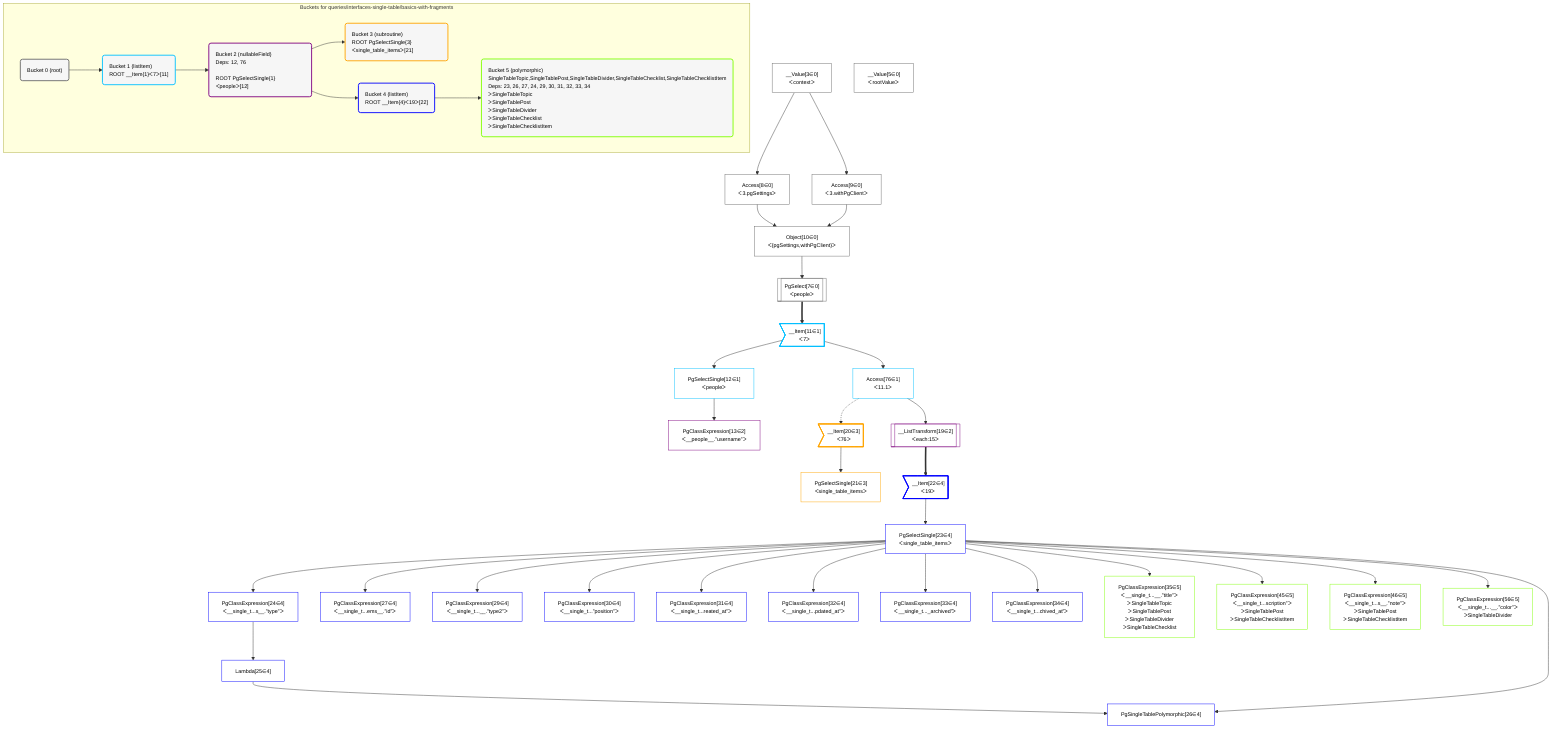 %%{init: {'themeVariables': { 'fontSize': '12px'}}}%%
graph TD
    classDef path fill:#eee,stroke:#000,color:#000
    classDef plan fill:#fff,stroke-width:1px,color:#000
    classDef itemplan fill:#fff,stroke-width:2px,color:#000
    classDef sideeffectplan fill:#f00,stroke-width:2px,color:#000
    classDef bucket fill:#f6f6f6,color:#000,stroke-width:2px,text-align:left


    %% define steps
    __Value3["__Value[3∈0]<br />ᐸcontextᐳ"]:::plan
    __Value5["__Value[5∈0]<br />ᐸrootValueᐳ"]:::plan
    Access8["Access[8∈0]<br />ᐸ3.pgSettingsᐳ"]:::plan
    Access9["Access[9∈0]<br />ᐸ3.withPgClientᐳ"]:::plan
    Object10["Object[10∈0]<br />ᐸ{pgSettings,withPgClient}ᐳ"]:::plan
    PgSelect7[["PgSelect[7∈0]<br />ᐸpeopleᐳ"]]:::plan
    __Item11>"__Item[11∈1]<br />ᐸ7ᐳ"]:::itemplan
    PgSelectSingle12["PgSelectSingle[12∈1]<br />ᐸpeopleᐳ"]:::plan
    PgClassExpression13["PgClassExpression[13∈2]<br />ᐸ__people__.”username”ᐳ"]:::plan
    Access76["Access[76∈1]<br />ᐸ11.1ᐳ"]:::plan
    __ListTransform19[["__ListTransform[19∈2]<br />ᐸeach:15ᐳ"]]:::plan
    __Item20>"__Item[20∈3]<br />ᐸ76ᐳ"]:::itemplan
    PgSelectSingle21["PgSelectSingle[21∈3]<br />ᐸsingle_table_itemsᐳ"]:::plan
    __Item22>"__Item[22∈4]<br />ᐸ19ᐳ"]:::itemplan
    PgSelectSingle23["PgSelectSingle[23∈4]<br />ᐸsingle_table_itemsᐳ"]:::plan
    PgClassExpression24["PgClassExpression[24∈4]<br />ᐸ__single_t...s__.”type”ᐳ"]:::plan
    Lambda25["Lambda[25∈4]"]:::plan
    PgSingleTablePolymorphic26["PgSingleTablePolymorphic[26∈4]"]:::plan
    PgClassExpression27["PgClassExpression[27∈4]<br />ᐸ__single_t...ems__.”id”ᐳ"]:::plan
    PgClassExpression29["PgClassExpression[29∈4]<br />ᐸ__single_t...__.”type2”ᐳ"]:::plan
    PgClassExpression30["PgClassExpression[30∈4]<br />ᐸ__single_t...”position”ᐳ"]:::plan
    PgClassExpression31["PgClassExpression[31∈4]<br />ᐸ__single_t...reated_at”ᐳ"]:::plan
    PgClassExpression32["PgClassExpression[32∈4]<br />ᐸ__single_t...pdated_at”ᐳ"]:::plan
    PgClassExpression33["PgClassExpression[33∈4]<br />ᐸ__single_t..._archived”ᐳ"]:::plan
    PgClassExpression34["PgClassExpression[34∈4]<br />ᐸ__single_t...chived_at”ᐳ"]:::plan
    PgClassExpression35["PgClassExpression[35∈5]<br />ᐸ__single_t...__.”title”ᐳ<br />ᐳSingleTableTopic<br />ᐳSingleTablePost<br />ᐳSingleTableDivider<br />ᐳSingleTableChecklist"]:::plan
    PgClassExpression45["PgClassExpression[45∈5]<br />ᐸ__single_t...scription”ᐳ<br />ᐳSingleTablePost<br />ᐳSingleTableChecklistItem"]:::plan
    PgClassExpression46["PgClassExpression[46∈5]<br />ᐸ__single_t...s__.”note”ᐳ<br />ᐳSingleTablePost<br />ᐳSingleTableChecklistItem"]:::plan
    PgClassExpression56["PgClassExpression[56∈5]<br />ᐸ__single_t...__.”color”ᐳ<br />ᐳSingleTableDivider"]:::plan

    %% plan dependencies
    __Value3 --> Access8
    __Value3 --> Access9
    Access8 & Access9 --> Object10
    Object10 --> PgSelect7
    PgSelect7 ==> __Item11
    __Item11 --> PgSelectSingle12
    PgSelectSingle12 --> PgClassExpression13
    __Item11 --> Access76
    Access76 --> __ListTransform19
    Access76 -.-> __Item20
    __Item20 --> PgSelectSingle21
    __ListTransform19 ==> __Item22
    __Item22 --> PgSelectSingle23
    PgSelectSingle23 --> PgClassExpression24
    PgClassExpression24 --> Lambda25
    Lambda25 & PgSelectSingle23 --> PgSingleTablePolymorphic26
    PgSelectSingle23 --> PgClassExpression27
    PgSelectSingle23 --> PgClassExpression29
    PgSelectSingle23 --> PgClassExpression30
    PgSelectSingle23 --> PgClassExpression31
    PgSelectSingle23 --> PgClassExpression32
    PgSelectSingle23 --> PgClassExpression33
    PgSelectSingle23 --> PgClassExpression34
    PgSelectSingle23 --> PgClassExpression35
    PgSelectSingle23 --> PgClassExpression45
    PgSelectSingle23 --> PgClassExpression46
    PgSelectSingle23 --> PgClassExpression56

    subgraph "Buckets for queries/interfaces-single-table/basics-with-fragments"
    Bucket0("Bucket 0 (root)"):::bucket
    classDef bucket0 stroke:#696969
    class Bucket0,__Value3,__Value5,PgSelect7,Access8,Access9,Object10 bucket0
    Bucket1("Bucket 1 (listItem)<br />ROOT __Item{1}ᐸ7ᐳ[11]"):::bucket
    classDef bucket1 stroke:#00bfff
    class Bucket1,__Item11,PgSelectSingle12,Access76 bucket1
    Bucket2("Bucket 2 (nullableField)<br />Deps: 12, 76<br /><br />ROOT PgSelectSingle{1}ᐸpeopleᐳ[12]"):::bucket
    classDef bucket2 stroke:#7f007f
    class Bucket2,PgClassExpression13,__ListTransform19 bucket2
    Bucket3("Bucket 3 (subroutine)<br />ROOT PgSelectSingle{3}ᐸsingle_table_itemsᐳ[21]"):::bucket
    classDef bucket3 stroke:#ffa500
    class Bucket3,__Item20,PgSelectSingle21 bucket3
    Bucket4("Bucket 4 (listItem)<br />ROOT __Item{4}ᐸ19ᐳ[22]"):::bucket
    classDef bucket4 stroke:#0000ff
    class Bucket4,__Item22,PgSelectSingle23,PgClassExpression24,Lambda25,PgSingleTablePolymorphic26,PgClassExpression27,PgClassExpression29,PgClassExpression30,PgClassExpression31,PgClassExpression32,PgClassExpression33,PgClassExpression34 bucket4
    Bucket5("Bucket 5 (polymorphic)<br />SingleTableTopic,SingleTablePost,SingleTableDivider,SingleTableChecklist,SingleTableChecklistItem<br />Deps: 23, 26, 27, 24, 29, 30, 31, 32, 33, 34<br />ᐳSingleTableTopic<br />ᐳSingleTablePost<br />ᐳSingleTableDivider<br />ᐳSingleTableChecklist<br />ᐳSingleTableChecklistItem"):::bucket
    classDef bucket5 stroke:#7fff00
    class Bucket5,PgClassExpression35,PgClassExpression45,PgClassExpression46,PgClassExpression56 bucket5
    Bucket0 --> Bucket1
    Bucket1 --> Bucket2
    Bucket2 --> Bucket3 & Bucket4
    Bucket4 --> Bucket5
    end